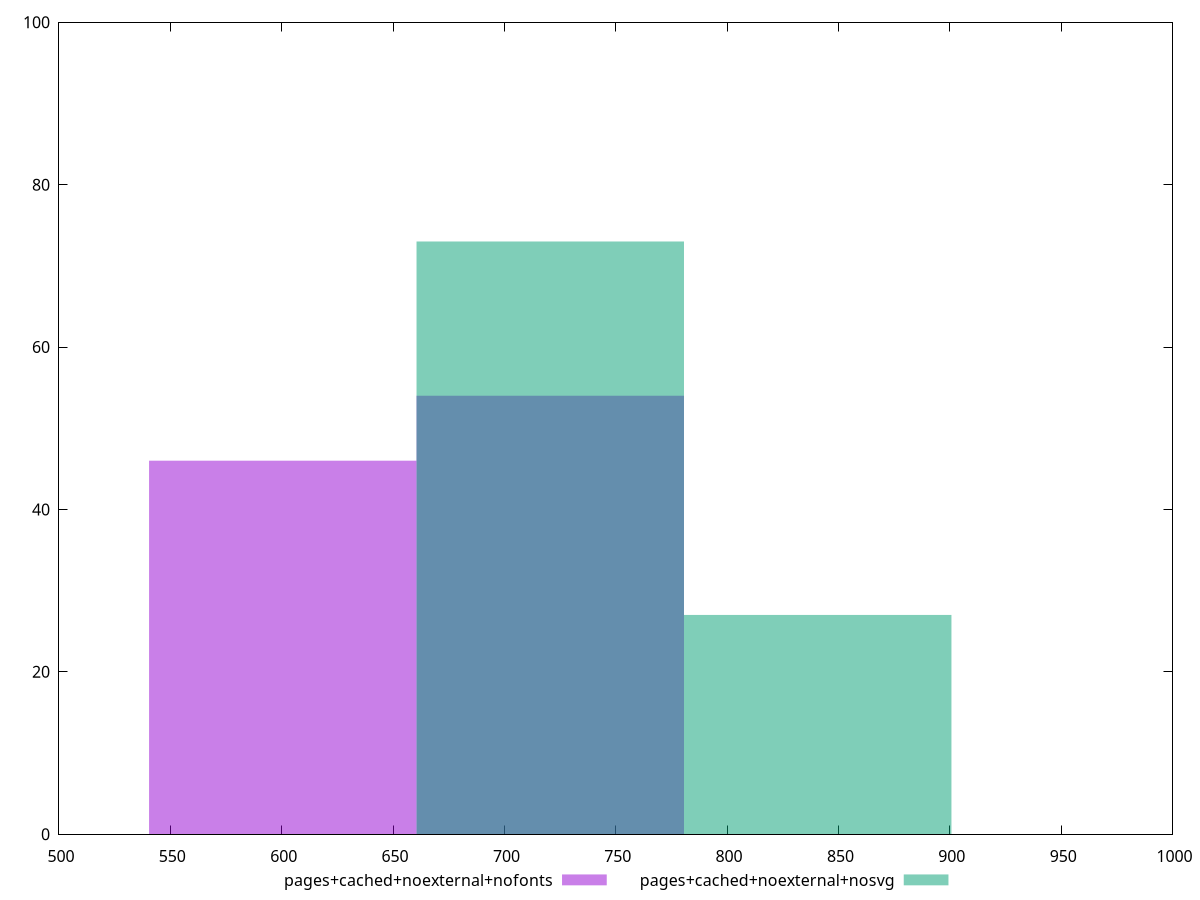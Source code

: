 reset
set terminal svg size 640, 500 enhanced background rgb 'white'
set output "report_00007_2020-12-11T15:55:29.892Z/mainthread-work-breakdown/comparison/histogram/6_vs_7.svg"

$pagesCachedNoexternalNofonts <<EOF
720.5911392291636 54
600.492616024303 46
EOF

$pagesCachedNoexternalNosvg <<EOF
720.5911392291636 73
840.6896624340242 27
EOF

set key outside below
set boxwidth 120.0985232048606
set yrange [0:100]
set style fill transparent solid 0.5 noborder

plot \
  $pagesCachedNoexternalNofonts title "pages+cached+noexternal+nofonts" with boxes, \
  $pagesCachedNoexternalNosvg title "pages+cached+noexternal+nosvg" with boxes, \


reset